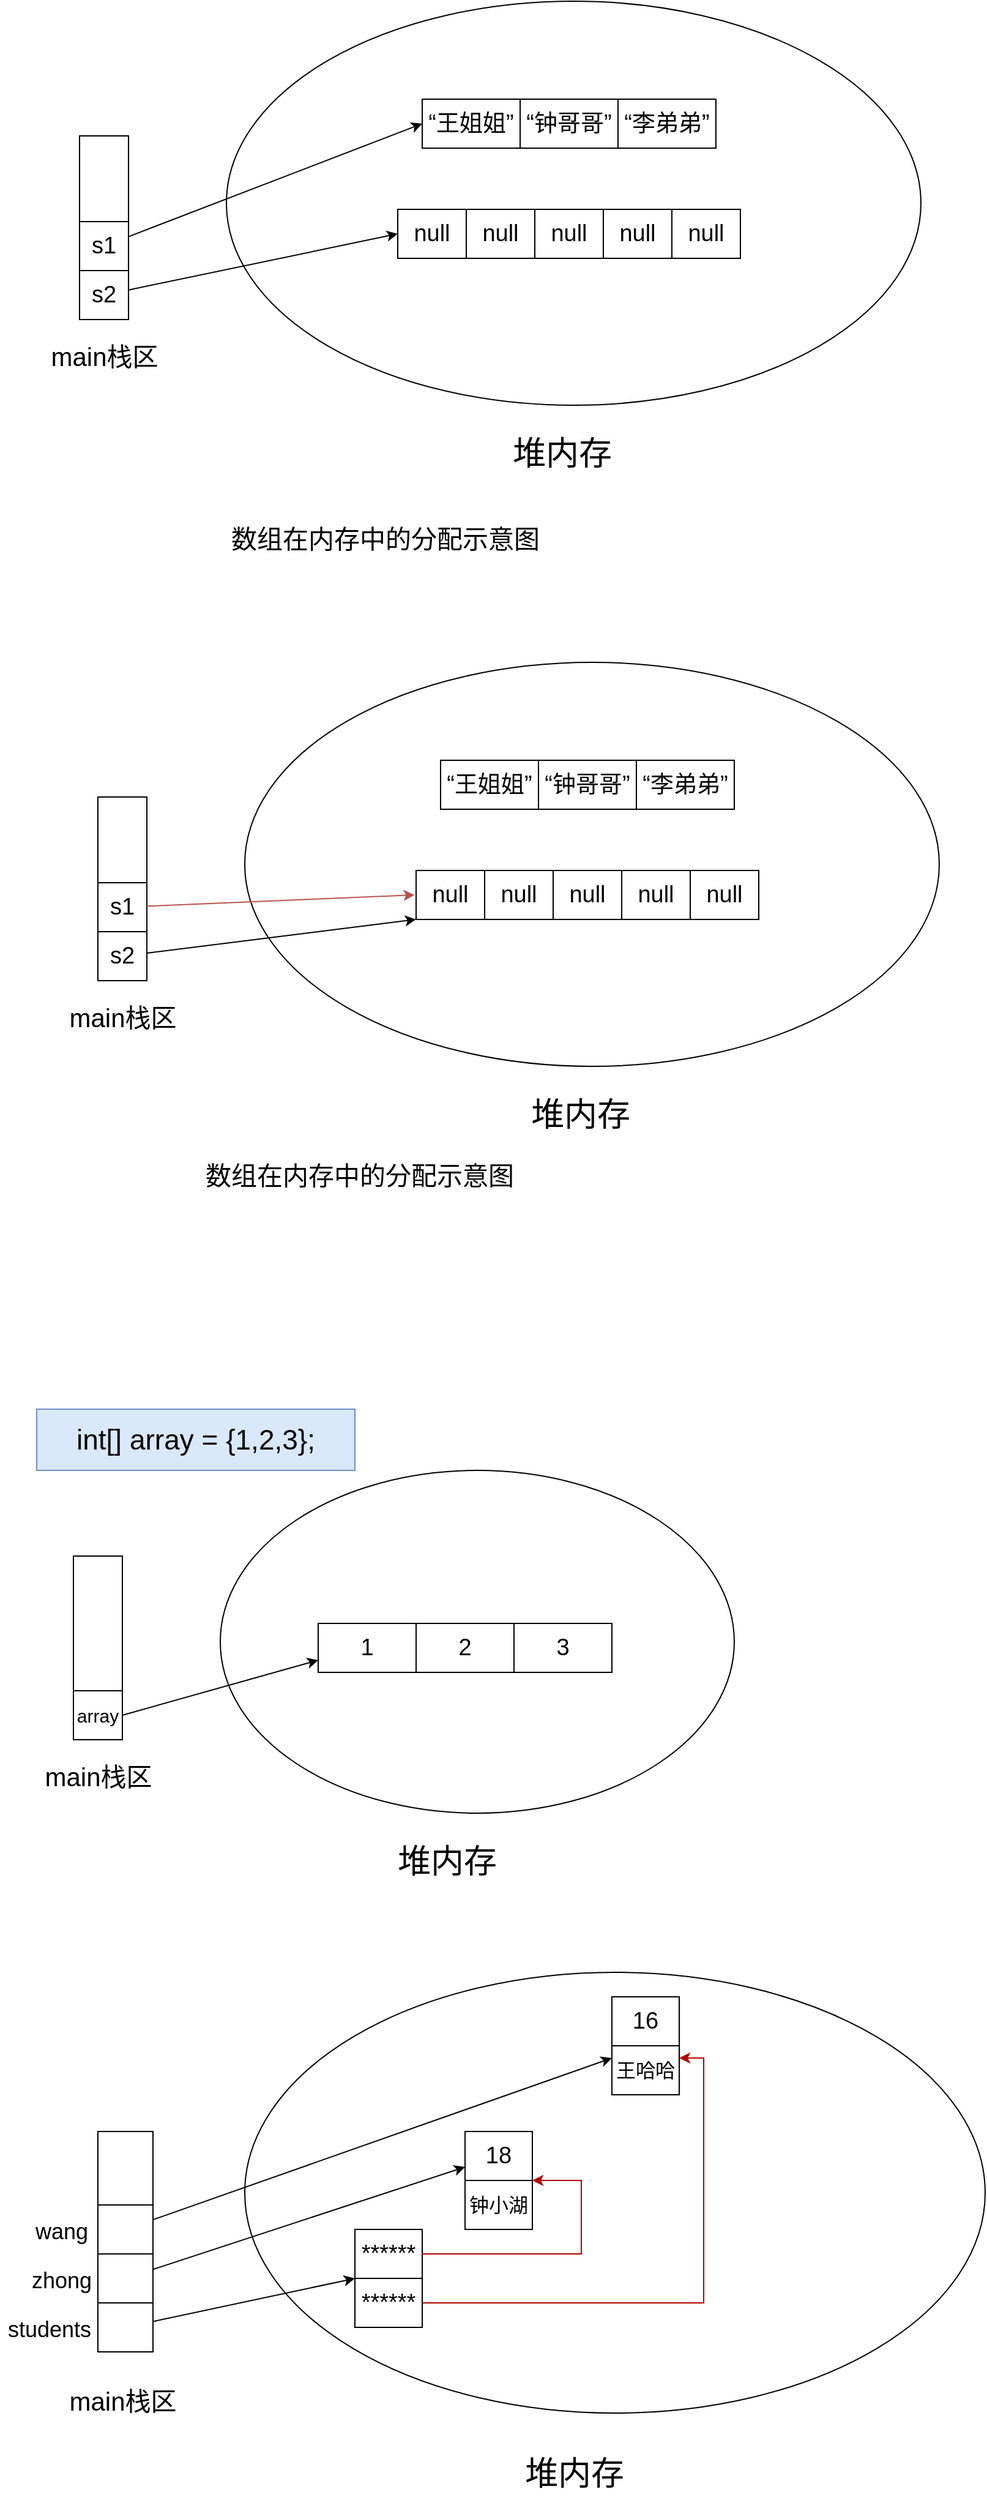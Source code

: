 <mxfile version="14.8.5" type="github">
  <diagram id="PDsKKz8PDmYTPi2qdEaa" name="第 1 页">
    <mxGraphModel dx="1886" dy="818" grid="1" gridSize="10" guides="1" tooltips="1" connect="1" arrows="1" fold="1" page="1" pageScale="1" pageWidth="827" pageHeight="1169" background="none" math="1" shadow="0">
      <root>
        <mxCell id="0" />
        <mxCell id="1" parent="0" />
        <mxCell id="XstM2_aSleSpCCPiyxzG-26" value="" style="ellipse;whiteSpace=wrap;html=1;fontSize=19;" vertex="1" parent="1">
          <mxGeometry x="205" y="1700" width="605" height="360" as="geometry" />
        </mxCell>
        <mxCell id="XstM2_aSleSpCCPiyxzG-5" value="" style="ellipse;whiteSpace=wrap;html=1;fontSize=19;" vertex="1" parent="1">
          <mxGeometry x="185" y="1290" width="420" height="280" as="geometry" />
        </mxCell>
        <mxCell id="v4QgFAhKE0kpH_zX-Cms-4" value="" style="rounded=0;whiteSpace=wrap;html=1;" parent="1" vertex="1">
          <mxGeometry x="70" y="200" width="40" height="150" as="geometry" />
        </mxCell>
        <mxCell id="v4QgFAhKE0kpH_zX-Cms-5" value="s1" style="rounded=0;whiteSpace=wrap;html=1;fontSize=19;" parent="1" vertex="1">
          <mxGeometry x="70" y="270" width="40" height="40" as="geometry" />
        </mxCell>
        <mxCell id="v4QgFAhKE0kpH_zX-Cms-6" value="s2" style="rounded=0;whiteSpace=wrap;html=1;fontSize=19;" parent="1" vertex="1">
          <mxGeometry x="70" y="310" width="40" height="40" as="geometry" />
        </mxCell>
        <mxCell id="v4QgFAhKE0kpH_zX-Cms-8" value="&lt;font style=&quot;font-size: 21px&quot;&gt;main栈区&lt;/font&gt;" style="text;html=1;align=center;verticalAlign=middle;resizable=0;points=[];autosize=1;strokeColor=none;" parent="1" vertex="1">
          <mxGeometry x="40" y="370" width="100" height="20" as="geometry" />
        </mxCell>
        <mxCell id="v4QgFAhKE0kpH_zX-Cms-9" value="" style="ellipse;whiteSpace=wrap;html=1;fontSize=19;" parent="1" vertex="1">
          <mxGeometry x="190" y="90" width="567.5" height="330" as="geometry" />
        </mxCell>
        <mxCell id="v4QgFAhKE0kpH_zX-Cms-14" value="" style="group" parent="1" vertex="1" connectable="0">
          <mxGeometry x="350" y="170" width="240" height="40" as="geometry" />
        </mxCell>
        <mxCell id="v4QgFAhKE0kpH_zX-Cms-10" value="" style="rounded=0;whiteSpace=wrap;html=1;fontSize=19;" parent="v4QgFAhKE0kpH_zX-Cms-14" vertex="1">
          <mxGeometry width="240" height="40" as="geometry" />
        </mxCell>
        <mxCell id="v4QgFAhKE0kpH_zX-Cms-11" value="“王姐姐”" style="rounded=0;whiteSpace=wrap;html=1;fontSize=19;" parent="v4QgFAhKE0kpH_zX-Cms-14" vertex="1">
          <mxGeometry width="80" height="40" as="geometry" />
        </mxCell>
        <mxCell id="v4QgFAhKE0kpH_zX-Cms-12" value="“钟哥哥”" style="rounded=0;whiteSpace=wrap;html=1;fontSize=19;" parent="v4QgFAhKE0kpH_zX-Cms-14" vertex="1">
          <mxGeometry x="80" width="80" height="40" as="geometry" />
        </mxCell>
        <mxCell id="v4QgFAhKE0kpH_zX-Cms-13" value="“李弟弟”" style="rounded=0;whiteSpace=wrap;html=1;fontSize=19;" parent="v4QgFAhKE0kpH_zX-Cms-14" vertex="1">
          <mxGeometry x="160" width="80" height="40" as="geometry" />
        </mxCell>
        <mxCell id="v4QgFAhKE0kpH_zX-Cms-22" value="" style="group" parent="1" vertex="1" connectable="0">
          <mxGeometry x="330" y="260" width="280" height="40" as="geometry" />
        </mxCell>
        <mxCell id="v4QgFAhKE0kpH_zX-Cms-16" value="" style="rounded=0;whiteSpace=wrap;html=1;fontSize=19;" parent="v4QgFAhKE0kpH_zX-Cms-22" vertex="1">
          <mxGeometry width="276" height="40" as="geometry" />
        </mxCell>
        <mxCell id="v4QgFAhKE0kpH_zX-Cms-17" value="null" style="rounded=0;whiteSpace=wrap;html=1;fontSize=19;" parent="v4QgFAhKE0kpH_zX-Cms-22" vertex="1">
          <mxGeometry width="56" height="40" as="geometry" />
        </mxCell>
        <mxCell id="v4QgFAhKE0kpH_zX-Cms-18" value="null" style="rounded=0;whiteSpace=wrap;html=1;fontSize=19;" parent="v4QgFAhKE0kpH_zX-Cms-22" vertex="1">
          <mxGeometry x="56" width="56" height="40" as="geometry" />
        </mxCell>
        <mxCell id="v4QgFAhKE0kpH_zX-Cms-19" value="null" style="rounded=0;whiteSpace=wrap;html=1;fontSize=19;" parent="v4QgFAhKE0kpH_zX-Cms-22" vertex="1">
          <mxGeometry x="112" width="56" height="40" as="geometry" />
        </mxCell>
        <mxCell id="v4QgFAhKE0kpH_zX-Cms-20" value="null" style="rounded=0;whiteSpace=wrap;html=1;fontSize=19;" parent="v4QgFAhKE0kpH_zX-Cms-22" vertex="1">
          <mxGeometry x="168" width="56" height="40" as="geometry" />
        </mxCell>
        <mxCell id="v4QgFAhKE0kpH_zX-Cms-21" value="null" style="rounded=0;whiteSpace=wrap;html=1;fontSize=19;" parent="v4QgFAhKE0kpH_zX-Cms-22" vertex="1">
          <mxGeometry x="224" width="56" height="40" as="geometry" />
        </mxCell>
        <mxCell id="v4QgFAhKE0kpH_zX-Cms-23" style="rounded=0;orthogonalLoop=1;jettySize=auto;html=1;entryX=0;entryY=0.5;entryDx=0;entryDy=0;fontSize=19;verticalAlign=middle;" parent="1" source="v4QgFAhKE0kpH_zX-Cms-5" target="v4QgFAhKE0kpH_zX-Cms-11" edge="1">
          <mxGeometry relative="1" as="geometry" />
        </mxCell>
        <mxCell id="v4QgFAhKE0kpH_zX-Cms-24" style="edgeStyle=none;rounded=0;orthogonalLoop=1;jettySize=auto;html=1;entryX=0;entryY=0.5;entryDx=0;entryDy=0;fontSize=19;verticalAlign=middle;" parent="1" source="v4QgFAhKE0kpH_zX-Cms-6" target="v4QgFAhKE0kpH_zX-Cms-17" edge="1">
          <mxGeometry relative="1" as="geometry" />
        </mxCell>
        <mxCell id="v4QgFAhKE0kpH_zX-Cms-25" value="&lt;span style=&quot;font-size: 27px;&quot;&gt;堆内存&lt;/span&gt;" style="text;html=1;align=center;verticalAlign=middle;resizable=0;points=[];autosize=1;strokeColor=none;fontSize=27;" parent="1" vertex="1">
          <mxGeometry x="414" y="440" width="100" height="40" as="geometry" />
        </mxCell>
        <mxCell id="v4QgFAhKE0kpH_zX-Cms-26" value="数组在内存中的分配示意图" style="text;html=1;strokeColor=none;fillColor=none;align=center;verticalAlign=middle;whiteSpace=wrap;rounded=0;fontSize=21;fontFamily=Times New Roman;" parent="1" vertex="1">
          <mxGeometry x="90" y="520" width="460" height="20" as="geometry" />
        </mxCell>
        <mxCell id="CG9b3yWaQ01aDL8pjVpZ-2" value="" style="rounded=0;whiteSpace=wrap;html=1;" parent="1" vertex="1">
          <mxGeometry x="85" y="740" width="40" height="150" as="geometry" />
        </mxCell>
        <mxCell id="CG9b3yWaQ01aDL8pjVpZ-3" value="s1" style="rounded=0;whiteSpace=wrap;html=1;fontSize=19;" parent="1" vertex="1">
          <mxGeometry x="85" y="810" width="40" height="40" as="geometry" />
        </mxCell>
        <mxCell id="CG9b3yWaQ01aDL8pjVpZ-4" value="s2" style="rounded=0;whiteSpace=wrap;html=1;fontSize=19;" parent="1" vertex="1">
          <mxGeometry x="85" y="850" width="40" height="40" as="geometry" />
        </mxCell>
        <mxCell id="CG9b3yWaQ01aDL8pjVpZ-5" value="&lt;font style=&quot;font-size: 21px&quot;&gt;main栈区&lt;/font&gt;" style="text;html=1;align=center;verticalAlign=middle;resizable=0;points=[];autosize=1;strokeColor=none;" parent="1" vertex="1">
          <mxGeometry x="55" y="910" width="100" height="20" as="geometry" />
        </mxCell>
        <mxCell id="CG9b3yWaQ01aDL8pjVpZ-6" value="" style="ellipse;whiteSpace=wrap;html=1;fontSize=19;" parent="1" vertex="1">
          <mxGeometry x="205" y="630" width="567.5" height="330" as="geometry" />
        </mxCell>
        <mxCell id="CG9b3yWaQ01aDL8pjVpZ-7" value="" style="group" parent="1" vertex="1" connectable="0">
          <mxGeometry x="365" y="710" width="240" height="40" as="geometry" />
        </mxCell>
        <mxCell id="CG9b3yWaQ01aDL8pjVpZ-8" value="" style="rounded=0;whiteSpace=wrap;html=1;fontSize=19;" parent="CG9b3yWaQ01aDL8pjVpZ-7" vertex="1">
          <mxGeometry width="240" height="40" as="geometry" />
        </mxCell>
        <mxCell id="CG9b3yWaQ01aDL8pjVpZ-9" value="“王姐姐”" style="rounded=0;whiteSpace=wrap;html=1;fontSize=19;" parent="CG9b3yWaQ01aDL8pjVpZ-7" vertex="1">
          <mxGeometry width="80" height="40" as="geometry" />
        </mxCell>
        <mxCell id="CG9b3yWaQ01aDL8pjVpZ-10" value="“钟哥哥”" style="rounded=0;whiteSpace=wrap;html=1;fontSize=19;" parent="CG9b3yWaQ01aDL8pjVpZ-7" vertex="1">
          <mxGeometry x="80" width="80" height="40" as="geometry" />
        </mxCell>
        <mxCell id="CG9b3yWaQ01aDL8pjVpZ-11" value="“李弟弟”" style="rounded=0;whiteSpace=wrap;html=1;fontSize=19;" parent="CG9b3yWaQ01aDL8pjVpZ-7" vertex="1">
          <mxGeometry x="160" width="80" height="40" as="geometry" />
        </mxCell>
        <mxCell id="CG9b3yWaQ01aDL8pjVpZ-12" value="" style="group" parent="1" vertex="1" connectable="0">
          <mxGeometry x="345" y="800" width="280" height="40" as="geometry" />
        </mxCell>
        <mxCell id="CG9b3yWaQ01aDL8pjVpZ-13" value="" style="rounded=0;whiteSpace=wrap;html=1;fontSize=19;" parent="CG9b3yWaQ01aDL8pjVpZ-12" vertex="1">
          <mxGeometry width="276" height="40" as="geometry" />
        </mxCell>
        <mxCell id="CG9b3yWaQ01aDL8pjVpZ-14" value="null" style="rounded=0;whiteSpace=wrap;html=1;fontSize=19;" parent="CG9b3yWaQ01aDL8pjVpZ-12" vertex="1">
          <mxGeometry width="56" height="40" as="geometry" />
        </mxCell>
        <mxCell id="CG9b3yWaQ01aDL8pjVpZ-15" value="null" style="rounded=0;whiteSpace=wrap;html=1;fontSize=19;" parent="CG9b3yWaQ01aDL8pjVpZ-12" vertex="1">
          <mxGeometry x="56" width="56" height="40" as="geometry" />
        </mxCell>
        <mxCell id="CG9b3yWaQ01aDL8pjVpZ-16" value="null" style="rounded=0;whiteSpace=wrap;html=1;fontSize=19;" parent="CG9b3yWaQ01aDL8pjVpZ-12" vertex="1">
          <mxGeometry x="112" width="56" height="40" as="geometry" />
        </mxCell>
        <mxCell id="CG9b3yWaQ01aDL8pjVpZ-17" value="null" style="rounded=0;whiteSpace=wrap;html=1;fontSize=19;" parent="CG9b3yWaQ01aDL8pjVpZ-12" vertex="1">
          <mxGeometry x="168" width="56" height="40" as="geometry" />
        </mxCell>
        <mxCell id="CG9b3yWaQ01aDL8pjVpZ-18" value="null" style="rounded=0;whiteSpace=wrap;html=1;fontSize=19;" parent="CG9b3yWaQ01aDL8pjVpZ-12" vertex="1">
          <mxGeometry x="224" width="56" height="40" as="geometry" />
        </mxCell>
        <mxCell id="CG9b3yWaQ01aDL8pjVpZ-19" style="rounded=0;orthogonalLoop=1;jettySize=auto;html=1;fontSize=19;verticalAlign=middle;fillColor=#f8cecc;strokeColor=#b85450;" parent="1" source="CG9b3yWaQ01aDL8pjVpZ-3" edge="1">
          <mxGeometry relative="1" as="geometry">
            <mxPoint x="343.75" y="820" as="targetPoint" />
          </mxGeometry>
        </mxCell>
        <mxCell id="CG9b3yWaQ01aDL8pjVpZ-20" style="edgeStyle=none;rounded=0;orthogonalLoop=1;jettySize=auto;html=1;entryX=0;entryY=1;entryDx=0;entryDy=0;fontSize=19;verticalAlign=middle;" parent="1" source="CG9b3yWaQ01aDL8pjVpZ-4" target="CG9b3yWaQ01aDL8pjVpZ-14" edge="1">
          <mxGeometry relative="1" as="geometry" />
        </mxCell>
        <mxCell id="CG9b3yWaQ01aDL8pjVpZ-21" value="&lt;span style=&quot;font-size: 27px;&quot;&gt;堆内存&lt;/span&gt;" style="text;html=1;align=center;verticalAlign=middle;resizable=0;points=[];autosize=1;strokeColor=none;fontSize=27;" parent="1" vertex="1">
          <mxGeometry x="429" y="980" width="100" height="40" as="geometry" />
        </mxCell>
        <mxCell id="CG9b3yWaQ01aDL8pjVpZ-22" value="数组在内存中的分配示意图" style="text;html=1;strokeColor=none;fillColor=none;align=center;verticalAlign=middle;whiteSpace=wrap;rounded=0;fontSize=21;fontFamily=Times New Roman;" parent="1" vertex="1">
          <mxGeometry x="69" y="1040" width="460" height="20" as="geometry" />
        </mxCell>
        <mxCell id="XstM2_aSleSpCCPiyxzG-1" value="" style="rounded=0;whiteSpace=wrap;html=1;" vertex="1" parent="1">
          <mxGeometry x="65" y="1360" width="40" height="150" as="geometry" />
        </mxCell>
        <mxCell id="XstM2_aSleSpCCPiyxzG-22" style="rounded=0;orthogonalLoop=1;jettySize=auto;html=1;exitX=1;exitY=0.5;exitDx=0;exitDy=0;entryX=0;entryY=0.75;entryDx=0;entryDy=0;fontSize=15;" edge="1" parent="1" source="XstM2_aSleSpCCPiyxzG-3" target="XstM2_aSleSpCCPiyxzG-8">
          <mxGeometry relative="1" as="geometry" />
        </mxCell>
        <mxCell id="XstM2_aSleSpCCPiyxzG-3" value="array" style="rounded=0;whiteSpace=wrap;html=1;fontSize=15;" vertex="1" parent="1">
          <mxGeometry x="65" y="1470" width="40" height="40" as="geometry" />
        </mxCell>
        <mxCell id="XstM2_aSleSpCCPiyxzG-4" value="&lt;font style=&quot;font-size: 21px&quot;&gt;main栈区&lt;/font&gt;" style="text;html=1;align=center;verticalAlign=middle;resizable=0;points=[];autosize=1;strokeColor=none;" vertex="1" parent="1">
          <mxGeometry x="35" y="1530" width="100" height="20" as="geometry" />
        </mxCell>
        <mxCell id="XstM2_aSleSpCCPiyxzG-6" value="" style="group" vertex="1" connectable="0" parent="1">
          <mxGeometry x="265" y="1415" width="240" height="40" as="geometry" />
        </mxCell>
        <mxCell id="XstM2_aSleSpCCPiyxzG-7" value="" style="rounded=0;whiteSpace=wrap;html=1;fontSize=19;" vertex="1" parent="XstM2_aSleSpCCPiyxzG-6">
          <mxGeometry width="240" height="40" as="geometry" />
        </mxCell>
        <mxCell id="XstM2_aSleSpCCPiyxzG-8" value="1" style="rounded=0;whiteSpace=wrap;html=1;fontSize=19;" vertex="1" parent="XstM2_aSleSpCCPiyxzG-6">
          <mxGeometry width="80" height="40" as="geometry" />
        </mxCell>
        <mxCell id="XstM2_aSleSpCCPiyxzG-9" value="2" style="rounded=0;whiteSpace=wrap;html=1;fontSize=19;" vertex="1" parent="XstM2_aSleSpCCPiyxzG-6">
          <mxGeometry x="80" width="80" height="40" as="geometry" />
        </mxCell>
        <mxCell id="XstM2_aSleSpCCPiyxzG-10" value="3" style="rounded=0;whiteSpace=wrap;html=1;fontSize=19;" vertex="1" parent="XstM2_aSleSpCCPiyxzG-6">
          <mxGeometry x="160" width="80" height="40" as="geometry" />
        </mxCell>
        <mxCell id="XstM2_aSleSpCCPiyxzG-20" value="&lt;span style=&quot;font-size: 27px;&quot;&gt;堆内存&lt;/span&gt;" style="text;html=1;align=center;verticalAlign=middle;resizable=0;points=[];autosize=1;strokeColor=none;fontSize=27;" vertex="1" parent="1">
          <mxGeometry x="320" y="1590" width="100" height="40" as="geometry" />
        </mxCell>
        <mxCell id="XstM2_aSleSpCCPiyxzG-25" value="int[] array = {1,2,3};" style="whiteSpace=wrap;html=1;fontSize=23;fillColor=#dae8fc;strokeColor=#6c8ebf;" vertex="1" parent="1">
          <mxGeometry x="35" y="1240" width="260" height="50" as="geometry" />
        </mxCell>
        <mxCell id="XstM2_aSleSpCCPiyxzG-27" value="" style="rounded=0;whiteSpace=wrap;html=1;" vertex="1" parent="1">
          <mxGeometry x="85" y="1830" width="45" height="180" as="geometry" />
        </mxCell>
        <mxCell id="XstM2_aSleSpCCPiyxzG-53" style="edgeStyle=none;rounded=0;orthogonalLoop=1;jettySize=auto;html=1;entryX=0;entryY=0;entryDx=0;entryDy=0;fontSize=16;" edge="1" parent="1" source="XstM2_aSleSpCCPiyxzG-29" target="XstM2_aSleSpCCPiyxzG-34">
          <mxGeometry relative="1" as="geometry" />
        </mxCell>
        <mxCell id="XstM2_aSleSpCCPiyxzG-29" value="" style="rounded=0;whiteSpace=wrap;html=1;fontSize=15;" vertex="1" parent="1">
          <mxGeometry x="85" y="1970" width="45" height="40" as="geometry" />
        </mxCell>
        <mxCell id="XstM2_aSleSpCCPiyxzG-30" value="&lt;font style=&quot;font-size: 21px&quot;&gt;main栈区&lt;/font&gt;" style="text;html=1;align=center;verticalAlign=middle;resizable=0;points=[];autosize=1;strokeColor=none;" vertex="1" parent="1">
          <mxGeometry x="55" y="2040" width="100" height="20" as="geometry" />
        </mxCell>
        <mxCell id="XstM2_aSleSpCCPiyxzG-36" value="&lt;span style=&quot;font-size: 27px;&quot;&gt;堆内存&lt;/span&gt;" style="text;html=1;align=center;verticalAlign=middle;resizable=0;points=[];autosize=1;strokeColor=none;fontSize=27;" vertex="1" parent="1">
          <mxGeometry x="423.75" y="2090" width="100" height="40" as="geometry" />
        </mxCell>
        <mxCell id="XstM2_aSleSpCCPiyxzG-51" style="edgeStyle=none;rounded=0;orthogonalLoop=1;jettySize=auto;html=1;fontSize=16;" edge="1" parent="1" source="XstM2_aSleSpCCPiyxzG-38" target="XstM2_aSleSpCCPiyxzG-44">
          <mxGeometry relative="1" as="geometry" />
        </mxCell>
        <mxCell id="XstM2_aSleSpCCPiyxzG-38" value="" style="rounded=0;whiteSpace=wrap;html=1;fontSize=15;" vertex="1" parent="1">
          <mxGeometry x="85" y="1930" width="45" height="40" as="geometry" />
        </mxCell>
        <mxCell id="XstM2_aSleSpCCPiyxzG-52" style="edgeStyle=none;rounded=0;orthogonalLoop=1;jettySize=auto;html=1;entryX=0;entryY=0.25;entryDx=0;entryDy=0;fontSize=16;" edge="1" parent="1" source="XstM2_aSleSpCCPiyxzG-39" target="XstM2_aSleSpCCPiyxzG-47">
          <mxGeometry relative="1" as="geometry" />
        </mxCell>
        <mxCell id="XstM2_aSleSpCCPiyxzG-39" value="" style="rounded=0;whiteSpace=wrap;html=1;fontSize=15;" vertex="1" parent="1">
          <mxGeometry x="85" y="1890" width="45" height="40" as="geometry" />
        </mxCell>
        <mxCell id="XstM2_aSleSpCCPiyxzG-40" value="&lt;font style=&quot;font-size: 18px&quot;&gt;students&lt;/font&gt;" style="text;html=1;align=center;verticalAlign=middle;resizable=0;points=[];autosize=1;strokeColor=none;fontSize=23;" vertex="1" parent="1">
          <mxGeometry x="5" y="1970" width="80" height="40" as="geometry" />
        </mxCell>
        <mxCell id="XstM2_aSleSpCCPiyxzG-41" value="&lt;span style=&quot;font-size: 18px&quot;&gt;zhong&lt;/span&gt;" style="text;html=1;align=center;verticalAlign=middle;resizable=0;points=[];autosize=1;strokeColor=none;fontSize=23;" vertex="1" parent="1">
          <mxGeometry x="25" y="1930" width="60" height="40" as="geometry" />
        </mxCell>
        <mxCell id="XstM2_aSleSpCCPiyxzG-42" value="&lt;span style=&quot;font-size: 18px&quot;&gt;wang&lt;/span&gt;" style="text;html=1;align=center;verticalAlign=middle;resizable=0;points=[];autosize=1;strokeColor=none;fontSize=23;" vertex="1" parent="1">
          <mxGeometry x="25" y="1890" width="60" height="40" as="geometry" />
        </mxCell>
        <mxCell id="XstM2_aSleSpCCPiyxzG-55" style="edgeStyle=orthogonalEdgeStyle;rounded=0;orthogonalLoop=1;jettySize=auto;html=1;fontSize=16;entryX=1;entryY=0.25;entryDx=0;entryDy=0;fillColor=#e51400;strokeColor=#B20000;" edge="1" parent="1" source="XstM2_aSleSpCCPiyxzG-34" target="XstM2_aSleSpCCPiyxzG-47">
          <mxGeometry relative="1" as="geometry" />
        </mxCell>
        <mxCell id="XstM2_aSleSpCCPiyxzG-34" value="******" style="rounded=0;whiteSpace=wrap;html=1;fontSize=19;" vertex="1" parent="1">
          <mxGeometry x="295" y="1950" width="55" height="40" as="geometry" />
        </mxCell>
        <mxCell id="XstM2_aSleSpCCPiyxzG-43" value="******" style="rounded=0;whiteSpace=wrap;html=1;fontSize=19;" vertex="1" parent="1">
          <mxGeometry x="295" y="1910" width="55" height="40" as="geometry" />
        </mxCell>
        <mxCell id="XstM2_aSleSpCCPiyxzG-44" value="18" style="rounded=0;whiteSpace=wrap;html=1;fontSize=19;" vertex="1" parent="1">
          <mxGeometry x="385" y="1830" width="55" height="40" as="geometry" />
        </mxCell>
        <mxCell id="XstM2_aSleSpCCPiyxzG-46" value="16" style="rounded=0;whiteSpace=wrap;html=1;fontSize=19;" vertex="1" parent="1">
          <mxGeometry x="505" y="1720" width="55" height="40" as="geometry" />
        </mxCell>
        <mxCell id="XstM2_aSleSpCCPiyxzG-47" value="王哈哈" style="rounded=0;whiteSpace=wrap;html=1;fontSize=16;" vertex="1" parent="1">
          <mxGeometry x="505" y="1760" width="55" height="40" as="geometry" />
        </mxCell>
        <mxCell id="XstM2_aSleSpCCPiyxzG-49" value="钟小湖" style="rounded=0;whiteSpace=wrap;html=1;fontSize=16;" vertex="1" parent="1">
          <mxGeometry x="385" y="1870" width="55" height="40" as="geometry" />
        </mxCell>
        <mxCell id="XstM2_aSleSpCCPiyxzG-54" style="edgeStyle=orthogonalEdgeStyle;rounded=0;orthogonalLoop=1;jettySize=auto;html=1;entryX=1;entryY=1;entryDx=0;entryDy=0;fontSize=16;fillColor=#e51400;strokeColor=#B20000;" edge="1" parent="1" source="XstM2_aSleSpCCPiyxzG-43" target="XstM2_aSleSpCCPiyxzG-44">
          <mxGeometry relative="1" as="geometry">
            <Array as="points">
              <mxPoint x="480" y="1930" />
              <mxPoint x="480" y="1870" />
            </Array>
          </mxGeometry>
        </mxCell>
      </root>
    </mxGraphModel>
  </diagram>
</mxfile>
